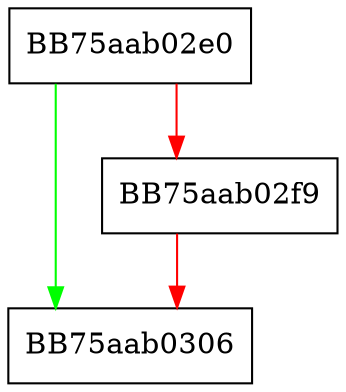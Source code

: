 digraph Close {
  node [shape="box"];
  graph [splines=ortho];
  BB75aab02e0 -> BB75aab0306 [color="green"];
  BB75aab02e0 -> BB75aab02f9 [color="red"];
  BB75aab02f9 -> BB75aab0306 [color="red"];
}